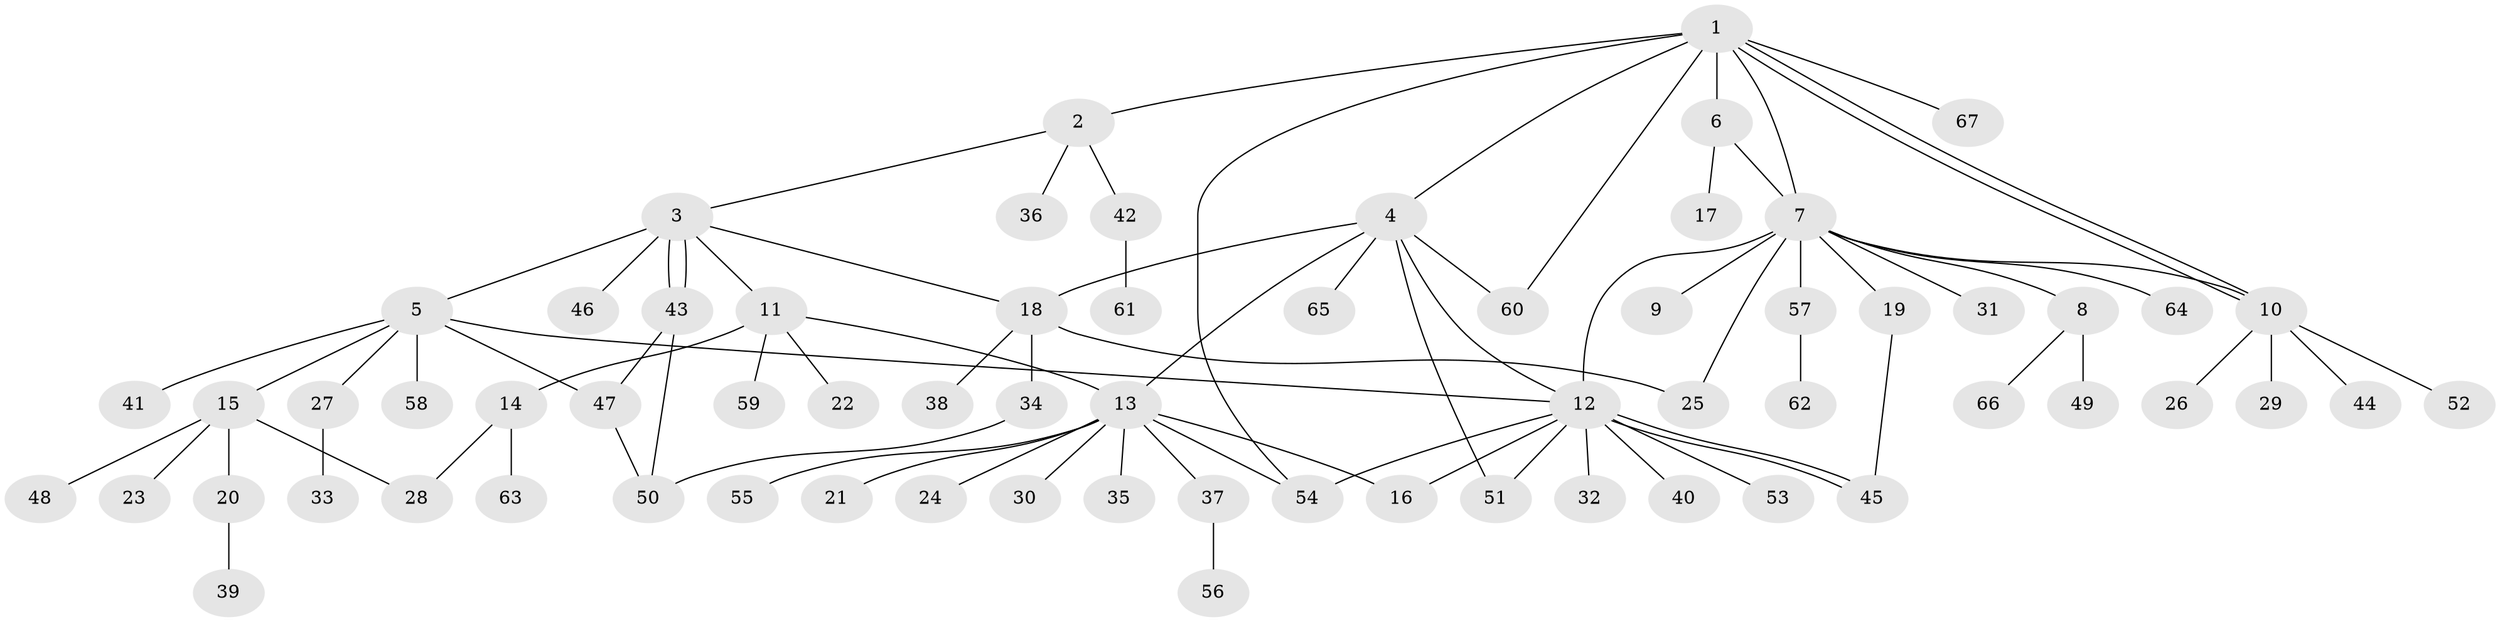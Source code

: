 // Generated by graph-tools (version 1.1) at 2025/35/03/09/25 02:35:39]
// undirected, 67 vertices, 86 edges
graph export_dot {
graph [start="1"]
  node [color=gray90,style=filled];
  1;
  2;
  3;
  4;
  5;
  6;
  7;
  8;
  9;
  10;
  11;
  12;
  13;
  14;
  15;
  16;
  17;
  18;
  19;
  20;
  21;
  22;
  23;
  24;
  25;
  26;
  27;
  28;
  29;
  30;
  31;
  32;
  33;
  34;
  35;
  36;
  37;
  38;
  39;
  40;
  41;
  42;
  43;
  44;
  45;
  46;
  47;
  48;
  49;
  50;
  51;
  52;
  53;
  54;
  55;
  56;
  57;
  58;
  59;
  60;
  61;
  62;
  63;
  64;
  65;
  66;
  67;
  1 -- 2;
  1 -- 4;
  1 -- 6;
  1 -- 7;
  1 -- 10;
  1 -- 10;
  1 -- 54;
  1 -- 60;
  1 -- 67;
  2 -- 3;
  2 -- 36;
  2 -- 42;
  3 -- 5;
  3 -- 11;
  3 -- 18;
  3 -- 43;
  3 -- 43;
  3 -- 46;
  4 -- 12;
  4 -- 13;
  4 -- 18;
  4 -- 51;
  4 -- 60;
  4 -- 65;
  5 -- 12;
  5 -- 15;
  5 -- 27;
  5 -- 41;
  5 -- 47;
  5 -- 58;
  6 -- 7;
  6 -- 17;
  7 -- 8;
  7 -- 9;
  7 -- 10;
  7 -- 12;
  7 -- 19;
  7 -- 25;
  7 -- 31;
  7 -- 57;
  7 -- 64;
  8 -- 49;
  8 -- 66;
  10 -- 26;
  10 -- 29;
  10 -- 44;
  10 -- 52;
  11 -- 13;
  11 -- 14;
  11 -- 22;
  11 -- 59;
  12 -- 16;
  12 -- 32;
  12 -- 40;
  12 -- 45;
  12 -- 45;
  12 -- 51;
  12 -- 53;
  12 -- 54;
  13 -- 16;
  13 -- 21;
  13 -- 24;
  13 -- 30;
  13 -- 35;
  13 -- 37;
  13 -- 54;
  13 -- 55;
  14 -- 28;
  14 -- 63;
  15 -- 20;
  15 -- 23;
  15 -- 28;
  15 -- 48;
  18 -- 25;
  18 -- 34;
  18 -- 38;
  19 -- 45;
  20 -- 39;
  27 -- 33;
  34 -- 50;
  37 -- 56;
  42 -- 61;
  43 -- 47;
  43 -- 50;
  47 -- 50;
  57 -- 62;
}
